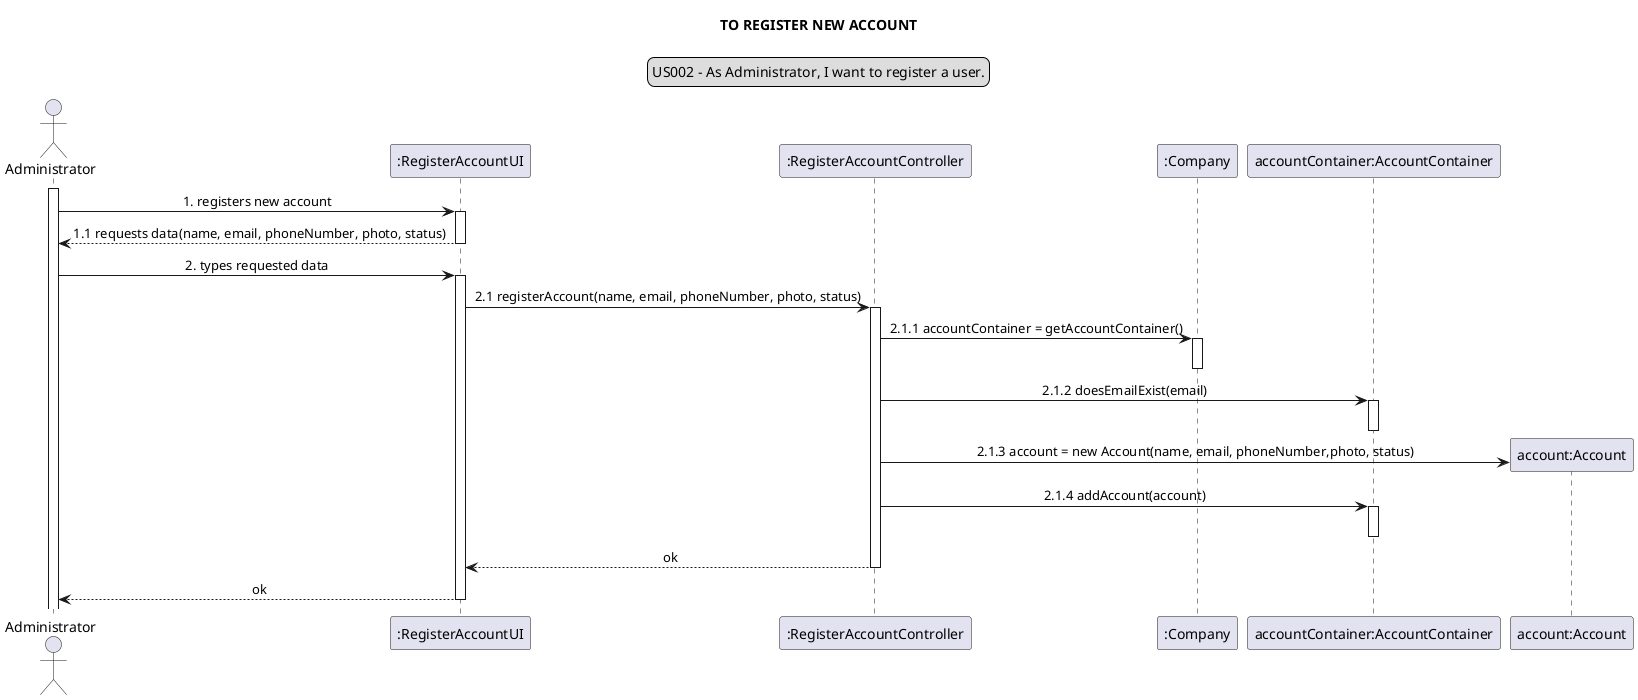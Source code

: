 @startuml
skinparam sequenceMessageAlign center
title TO REGISTER NEW ACCOUNT
legend top
US002 - As Administrator, I want to register a user.
end legend
actor Administrator
participant ":RegisterAccountUI" as ui
participant ":RegisterAccountController" as controller
participant ":Company" as comp
participant "accountContainer:AccountContainer" as AC
participant "account:Account" as account
activate Administrator
Administrator -> ui: 1. registers new account
activate ui
ui --> Administrator: 1.1 requests data(name, email, phoneNumber, photo, status)
deactivate ui
Administrator -> ui: 2. types requested data
activate ui
ui -> controller: 2.1 registerAccount(name, email, phoneNumber, photo, status)
activate controller
controller -> comp: 2.1.1 accountContainer = getAccountContainer()
activate comp
deactivate comp
controller -> AC: 2.1.2 doesEmailExist(email)
activate AC
deactivate AC
create account
controller -> account: 2.1.3 account = new Account(name, email, phoneNumber,photo, status)
/'activate account
deactivate account'/
controller -> AC: 2.1.4 addAccount(account)
activate AC
deactivate AC
controller --> ui: ok
deactivate controller
ui--> Administrator: ok
deactivate ui
@enduml

